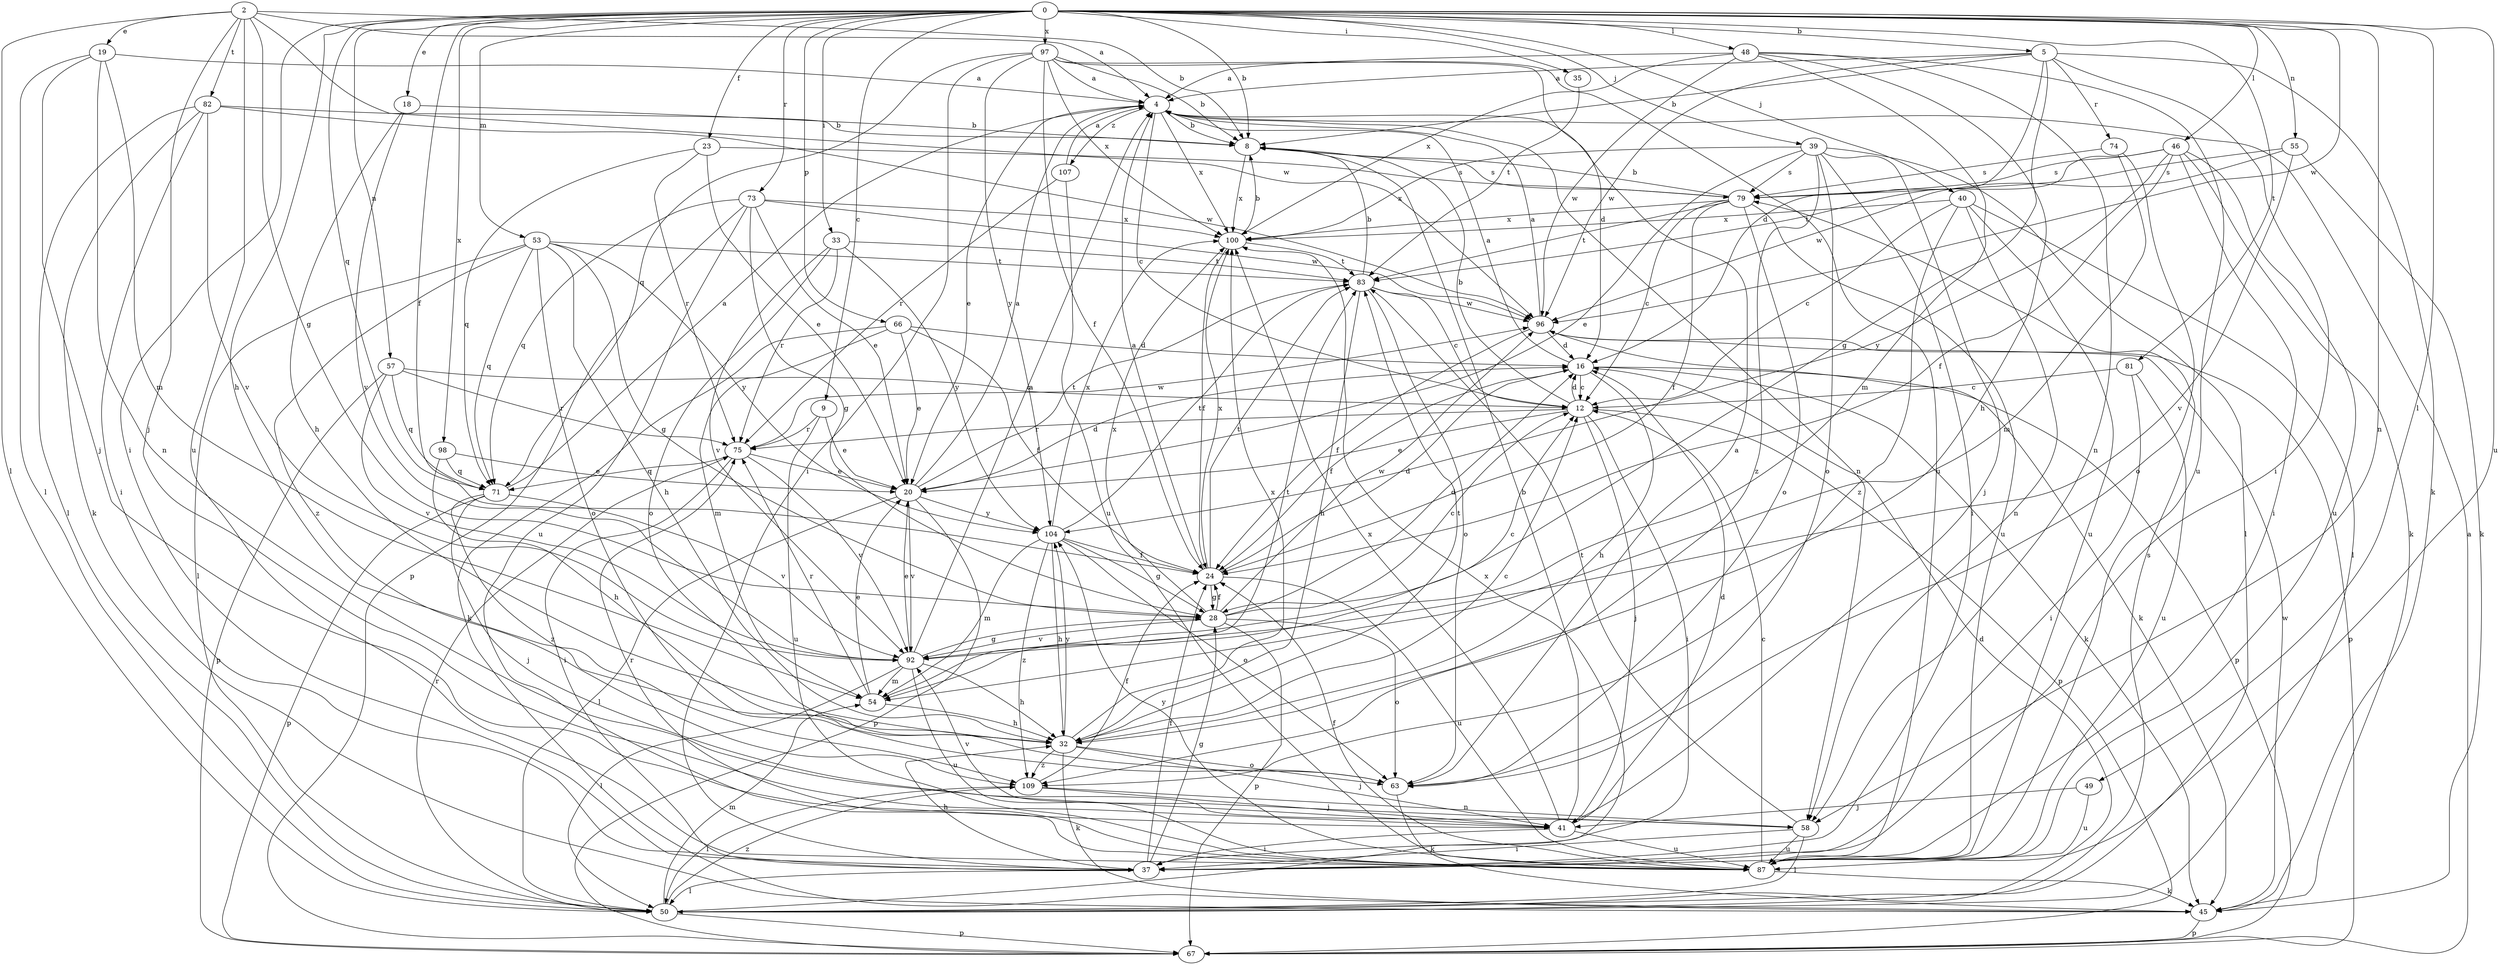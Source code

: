 strict digraph  {
0;
2;
4;
5;
8;
9;
12;
16;
18;
19;
20;
23;
24;
28;
32;
33;
35;
37;
39;
40;
41;
45;
46;
48;
49;
50;
53;
54;
55;
57;
58;
63;
66;
67;
71;
73;
74;
75;
79;
81;
82;
83;
87;
92;
96;
97;
98;
100;
104;
107;
109;
0 -> 5  [label=b];
0 -> 8  [label=b];
0 -> 9  [label=c];
0 -> 18  [label=e];
0 -> 23  [label=f];
0 -> 24  [label=f];
0 -> 32  [label=h];
0 -> 33  [label=i];
0 -> 35  [label=i];
0 -> 37  [label=i];
0 -> 39  [label=j];
0 -> 40  [label=j];
0 -> 46  [label=l];
0 -> 48  [label=l];
0 -> 49  [label=l];
0 -> 53  [label=m];
0 -> 55  [label=n];
0 -> 57  [label=n];
0 -> 58  [label=n];
0 -> 66  [label=p];
0 -> 71  [label=q];
0 -> 73  [label=r];
0 -> 81  [label=t];
0 -> 87  [label=u];
0 -> 96  [label=w];
0 -> 97  [label=x];
0 -> 98  [label=x];
2 -> 4  [label=a];
2 -> 8  [label=b];
2 -> 19  [label=e];
2 -> 28  [label=g];
2 -> 41  [label=j];
2 -> 50  [label=l];
2 -> 82  [label=t];
2 -> 87  [label=u];
2 -> 96  [label=w];
4 -> 8  [label=b];
4 -> 12  [label=c];
4 -> 20  [label=e];
4 -> 58  [label=n];
4 -> 100  [label=x];
4 -> 107  [label=z];
5 -> 4  [label=a];
5 -> 8  [label=b];
5 -> 16  [label=d];
5 -> 28  [label=g];
5 -> 37  [label=i];
5 -> 45  [label=k];
5 -> 74  [label=r];
5 -> 96  [label=w];
8 -> 79  [label=s];
8 -> 100  [label=x];
9 -> 20  [label=e];
9 -> 75  [label=r];
9 -> 87  [label=u];
12 -> 8  [label=b];
12 -> 16  [label=d];
12 -> 20  [label=e];
12 -> 37  [label=i];
12 -> 41  [label=j];
12 -> 67  [label=p];
12 -> 75  [label=r];
16 -> 4  [label=a];
16 -> 12  [label=c];
16 -> 24  [label=f];
16 -> 32  [label=h];
16 -> 45  [label=k];
16 -> 67  [label=p];
18 -> 8  [label=b];
18 -> 32  [label=h];
18 -> 92  [label=v];
19 -> 4  [label=a];
19 -> 41  [label=j];
19 -> 50  [label=l];
19 -> 54  [label=m];
19 -> 58  [label=n];
20 -> 4  [label=a];
20 -> 16  [label=d];
20 -> 50  [label=l];
20 -> 67  [label=p];
20 -> 83  [label=t];
20 -> 92  [label=v];
20 -> 104  [label=y];
23 -> 20  [label=e];
23 -> 71  [label=q];
23 -> 75  [label=r];
23 -> 79  [label=s];
24 -> 4  [label=a];
24 -> 16  [label=d];
24 -> 28  [label=g];
24 -> 83  [label=t];
24 -> 87  [label=u];
24 -> 100  [label=x];
28 -> 12  [label=c];
28 -> 16  [label=d];
28 -> 24  [label=f];
28 -> 63  [label=o];
28 -> 67  [label=p];
28 -> 92  [label=v];
28 -> 96  [label=w];
28 -> 100  [label=x];
32 -> 12  [label=c];
32 -> 41  [label=j];
32 -> 45  [label=k];
32 -> 63  [label=o];
32 -> 83  [label=t];
32 -> 100  [label=x];
32 -> 104  [label=y];
32 -> 109  [label=z];
33 -> 63  [label=o];
33 -> 75  [label=r];
33 -> 83  [label=t];
33 -> 92  [label=v];
33 -> 104  [label=y];
35 -> 83  [label=t];
37 -> 24  [label=f];
37 -> 28  [label=g];
37 -> 32  [label=h];
37 -> 50  [label=l];
39 -> 20  [label=e];
39 -> 37  [label=i];
39 -> 41  [label=j];
39 -> 50  [label=l];
39 -> 63  [label=o];
39 -> 79  [label=s];
39 -> 100  [label=x];
39 -> 109  [label=z];
40 -> 12  [label=c];
40 -> 50  [label=l];
40 -> 58  [label=n];
40 -> 87  [label=u];
40 -> 100  [label=x];
40 -> 109  [label=z];
41 -> 8  [label=b];
41 -> 16  [label=d];
41 -> 37  [label=i];
41 -> 87  [label=u];
41 -> 100  [label=x];
45 -> 67  [label=p];
45 -> 96  [label=w];
46 -> 24  [label=f];
46 -> 37  [label=i];
46 -> 45  [label=k];
46 -> 79  [label=s];
46 -> 83  [label=t];
46 -> 87  [label=u];
46 -> 104  [label=y];
48 -> 4  [label=a];
48 -> 32  [label=h];
48 -> 54  [label=m];
48 -> 58  [label=n];
48 -> 87  [label=u];
48 -> 96  [label=w];
48 -> 100  [label=x];
49 -> 41  [label=j];
49 -> 87  [label=u];
50 -> 16  [label=d];
50 -> 54  [label=m];
50 -> 67  [label=p];
50 -> 75  [label=r];
50 -> 79  [label=s];
50 -> 100  [label=x];
50 -> 109  [label=z];
53 -> 28  [label=g];
53 -> 32  [label=h];
53 -> 50  [label=l];
53 -> 63  [label=o];
53 -> 71  [label=q];
53 -> 83  [label=t];
53 -> 104  [label=y];
53 -> 109  [label=z];
54 -> 20  [label=e];
54 -> 32  [label=h];
54 -> 75  [label=r];
54 -> 83  [label=t];
55 -> 45  [label=k];
55 -> 79  [label=s];
55 -> 92  [label=v];
55 -> 96  [label=w];
57 -> 12  [label=c];
57 -> 67  [label=p];
57 -> 71  [label=q];
57 -> 75  [label=r];
57 -> 92  [label=v];
58 -> 37  [label=i];
58 -> 50  [label=l];
58 -> 83  [label=t];
58 -> 87  [label=u];
58 -> 92  [label=v];
63 -> 4  [label=a];
63 -> 45  [label=k];
66 -> 16  [label=d];
66 -> 20  [label=e];
66 -> 24  [label=f];
66 -> 45  [label=k];
66 -> 54  [label=m];
67 -> 4  [label=a];
71 -> 4  [label=a];
71 -> 41  [label=j];
71 -> 67  [label=p];
71 -> 92  [label=v];
71 -> 109  [label=z];
73 -> 20  [label=e];
73 -> 28  [label=g];
73 -> 67  [label=p];
73 -> 71  [label=q];
73 -> 87  [label=u];
73 -> 96  [label=w];
73 -> 100  [label=x];
74 -> 54  [label=m];
74 -> 63  [label=o];
74 -> 79  [label=s];
75 -> 20  [label=e];
75 -> 37  [label=i];
75 -> 71  [label=q];
75 -> 92  [label=v];
75 -> 96  [label=w];
79 -> 8  [label=b];
79 -> 12  [label=c];
79 -> 24  [label=f];
79 -> 63  [label=o];
79 -> 83  [label=t];
79 -> 87  [label=u];
79 -> 100  [label=x];
81 -> 12  [label=c];
81 -> 37  [label=i];
81 -> 87  [label=u];
82 -> 8  [label=b];
82 -> 37  [label=i];
82 -> 45  [label=k];
82 -> 50  [label=l];
82 -> 92  [label=v];
82 -> 96  [label=w];
83 -> 8  [label=b];
83 -> 12  [label=c];
83 -> 32  [label=h];
83 -> 63  [label=o];
83 -> 96  [label=w];
87 -> 12  [label=c];
87 -> 24  [label=f];
87 -> 45  [label=k];
87 -> 75  [label=r];
87 -> 104  [label=y];
92 -> 4  [label=a];
92 -> 12  [label=c];
92 -> 20  [label=e];
92 -> 28  [label=g];
92 -> 32  [label=h];
92 -> 50  [label=l];
92 -> 54  [label=m];
92 -> 87  [label=u];
96 -> 4  [label=a];
96 -> 16  [label=d];
96 -> 24  [label=f];
96 -> 45  [label=k];
96 -> 67  [label=p];
97 -> 4  [label=a];
97 -> 8  [label=b];
97 -> 16  [label=d];
97 -> 24  [label=f];
97 -> 37  [label=i];
97 -> 71  [label=q];
97 -> 87  [label=u];
97 -> 100  [label=x];
97 -> 104  [label=y];
98 -> 20  [label=e];
98 -> 32  [label=h];
98 -> 71  [label=q];
100 -> 8  [label=b];
100 -> 24  [label=f];
100 -> 83  [label=t];
104 -> 24  [label=f];
104 -> 28  [label=g];
104 -> 32  [label=h];
104 -> 54  [label=m];
104 -> 63  [label=o];
104 -> 83  [label=t];
104 -> 100  [label=x];
104 -> 109  [label=z];
107 -> 4  [label=a];
107 -> 75  [label=r];
107 -> 87  [label=u];
109 -> 24  [label=f];
109 -> 41  [label=j];
109 -> 50  [label=l];
109 -> 58  [label=n];
}

